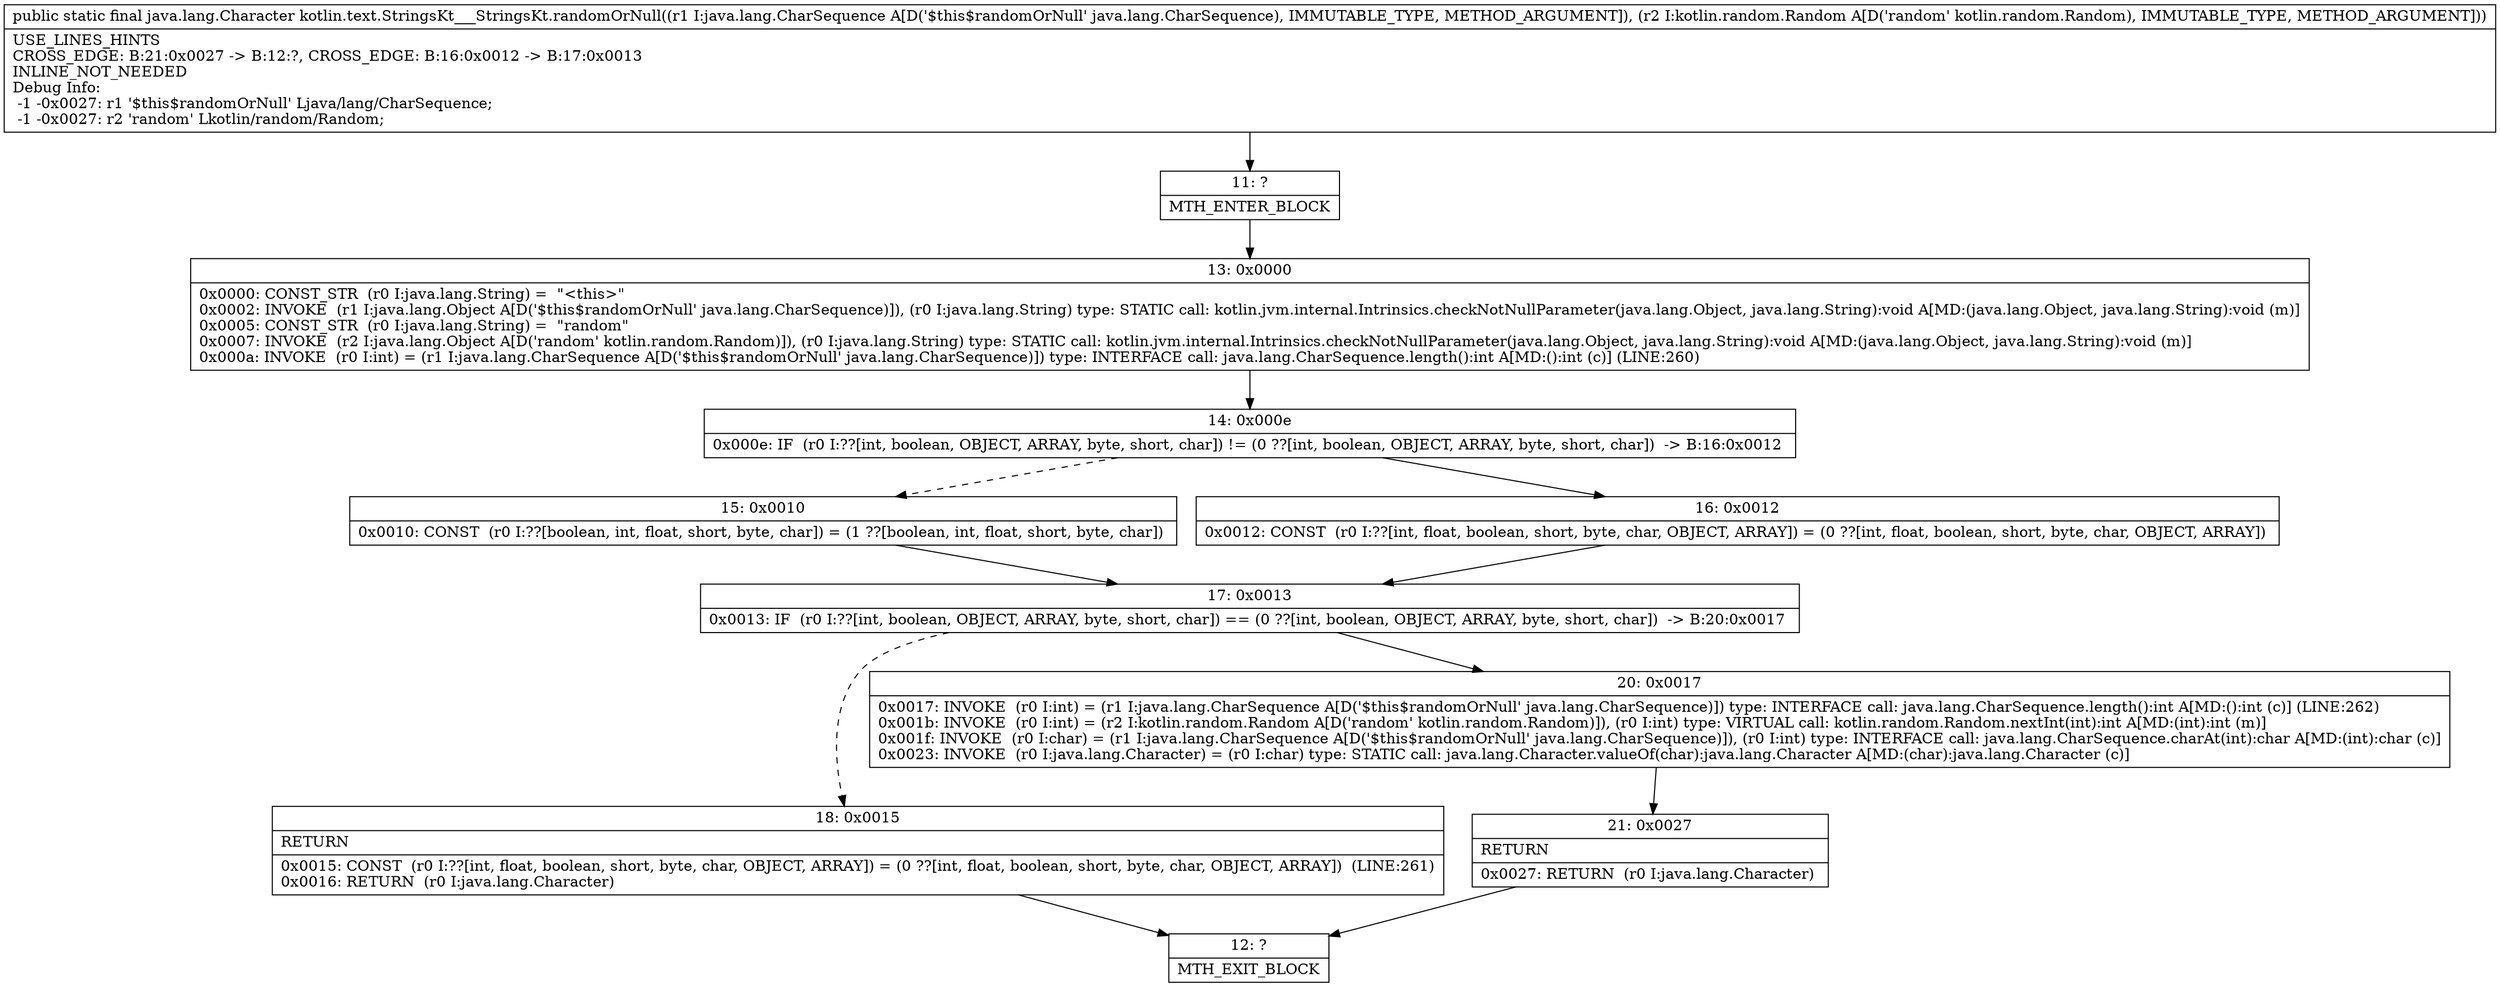 digraph "CFG forkotlin.text.StringsKt___StringsKt.randomOrNull(Ljava\/lang\/CharSequence;Lkotlin\/random\/Random;)Ljava\/lang\/Character;" {
Node_11 [shape=record,label="{11\:\ ?|MTH_ENTER_BLOCK\l}"];
Node_13 [shape=record,label="{13\:\ 0x0000|0x0000: CONST_STR  (r0 I:java.lang.String) =  \"\<this\>\" \l0x0002: INVOKE  (r1 I:java.lang.Object A[D('$this$randomOrNull' java.lang.CharSequence)]), (r0 I:java.lang.String) type: STATIC call: kotlin.jvm.internal.Intrinsics.checkNotNullParameter(java.lang.Object, java.lang.String):void A[MD:(java.lang.Object, java.lang.String):void (m)]\l0x0005: CONST_STR  (r0 I:java.lang.String) =  \"random\" \l0x0007: INVOKE  (r2 I:java.lang.Object A[D('random' kotlin.random.Random)]), (r0 I:java.lang.String) type: STATIC call: kotlin.jvm.internal.Intrinsics.checkNotNullParameter(java.lang.Object, java.lang.String):void A[MD:(java.lang.Object, java.lang.String):void (m)]\l0x000a: INVOKE  (r0 I:int) = (r1 I:java.lang.CharSequence A[D('$this$randomOrNull' java.lang.CharSequence)]) type: INTERFACE call: java.lang.CharSequence.length():int A[MD:():int (c)] (LINE:260)\l}"];
Node_14 [shape=record,label="{14\:\ 0x000e|0x000e: IF  (r0 I:??[int, boolean, OBJECT, ARRAY, byte, short, char]) != (0 ??[int, boolean, OBJECT, ARRAY, byte, short, char])  \-\> B:16:0x0012 \l}"];
Node_15 [shape=record,label="{15\:\ 0x0010|0x0010: CONST  (r0 I:??[boolean, int, float, short, byte, char]) = (1 ??[boolean, int, float, short, byte, char]) \l}"];
Node_17 [shape=record,label="{17\:\ 0x0013|0x0013: IF  (r0 I:??[int, boolean, OBJECT, ARRAY, byte, short, char]) == (0 ??[int, boolean, OBJECT, ARRAY, byte, short, char])  \-\> B:20:0x0017 \l}"];
Node_18 [shape=record,label="{18\:\ 0x0015|RETURN\l|0x0015: CONST  (r0 I:??[int, float, boolean, short, byte, char, OBJECT, ARRAY]) = (0 ??[int, float, boolean, short, byte, char, OBJECT, ARRAY])  (LINE:261)\l0x0016: RETURN  (r0 I:java.lang.Character) \l}"];
Node_12 [shape=record,label="{12\:\ ?|MTH_EXIT_BLOCK\l}"];
Node_20 [shape=record,label="{20\:\ 0x0017|0x0017: INVOKE  (r0 I:int) = (r1 I:java.lang.CharSequence A[D('$this$randomOrNull' java.lang.CharSequence)]) type: INTERFACE call: java.lang.CharSequence.length():int A[MD:():int (c)] (LINE:262)\l0x001b: INVOKE  (r0 I:int) = (r2 I:kotlin.random.Random A[D('random' kotlin.random.Random)]), (r0 I:int) type: VIRTUAL call: kotlin.random.Random.nextInt(int):int A[MD:(int):int (m)]\l0x001f: INVOKE  (r0 I:char) = (r1 I:java.lang.CharSequence A[D('$this$randomOrNull' java.lang.CharSequence)]), (r0 I:int) type: INTERFACE call: java.lang.CharSequence.charAt(int):char A[MD:(int):char (c)]\l0x0023: INVOKE  (r0 I:java.lang.Character) = (r0 I:char) type: STATIC call: java.lang.Character.valueOf(char):java.lang.Character A[MD:(char):java.lang.Character (c)]\l}"];
Node_21 [shape=record,label="{21\:\ 0x0027|RETURN\l|0x0027: RETURN  (r0 I:java.lang.Character) \l}"];
Node_16 [shape=record,label="{16\:\ 0x0012|0x0012: CONST  (r0 I:??[int, float, boolean, short, byte, char, OBJECT, ARRAY]) = (0 ??[int, float, boolean, short, byte, char, OBJECT, ARRAY]) \l}"];
MethodNode[shape=record,label="{public static final java.lang.Character kotlin.text.StringsKt___StringsKt.randomOrNull((r1 I:java.lang.CharSequence A[D('$this$randomOrNull' java.lang.CharSequence), IMMUTABLE_TYPE, METHOD_ARGUMENT]), (r2 I:kotlin.random.Random A[D('random' kotlin.random.Random), IMMUTABLE_TYPE, METHOD_ARGUMENT]))  | USE_LINES_HINTS\lCROSS_EDGE: B:21:0x0027 \-\> B:12:?, CROSS_EDGE: B:16:0x0012 \-\> B:17:0x0013\lINLINE_NOT_NEEDED\lDebug Info:\l  \-1 \-0x0027: r1 '$this$randomOrNull' Ljava\/lang\/CharSequence;\l  \-1 \-0x0027: r2 'random' Lkotlin\/random\/Random;\l}"];
MethodNode -> Node_11;Node_11 -> Node_13;
Node_13 -> Node_14;
Node_14 -> Node_15[style=dashed];
Node_14 -> Node_16;
Node_15 -> Node_17;
Node_17 -> Node_18[style=dashed];
Node_17 -> Node_20;
Node_18 -> Node_12;
Node_20 -> Node_21;
Node_21 -> Node_12;
Node_16 -> Node_17;
}

